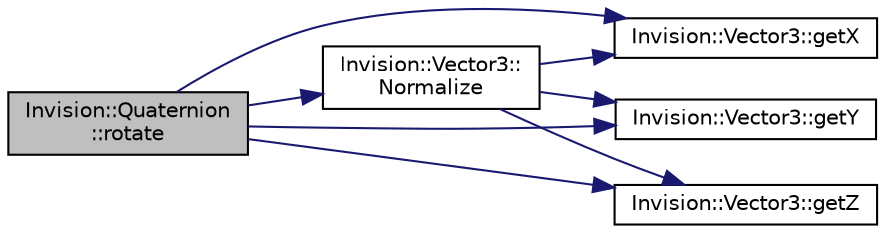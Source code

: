 digraph "Invision::Quaternion::rotate"
{
 // LATEX_PDF_SIZE
  edge [fontname="Helvetica",fontsize="10",labelfontname="Helvetica",labelfontsize="10"];
  node [fontname="Helvetica",fontsize="10",shape=record];
  rankdir="LR";
  Node1 [label="Invision::Quaternion\l::rotate",height=0.2,width=0.4,color="black", fillcolor="grey75", style="filled", fontcolor="black",tooltip=" "];
  Node1 -> Node2 [color="midnightblue",fontsize="10",style="solid",fontname="Helvetica"];
  Node2 [label="Invision::Vector3::getX",height=0.2,width=0.4,color="black", fillcolor="white", style="filled",URL="$class_invision_1_1_vector3.html#a3a197c5a7722a3a6d3741a83cfff409c",tooltip="returns X coordinate"];
  Node1 -> Node3 [color="midnightblue",fontsize="10",style="solid",fontname="Helvetica"];
  Node3 [label="Invision::Vector3::getY",height=0.2,width=0.4,color="black", fillcolor="white", style="filled",URL="$class_invision_1_1_vector3.html#a06268a0da00683ebb8690a704246d9ca",tooltip="returns Y coordinate"];
  Node1 -> Node4 [color="midnightblue",fontsize="10",style="solid",fontname="Helvetica"];
  Node4 [label="Invision::Vector3::getZ",height=0.2,width=0.4,color="black", fillcolor="white", style="filled",URL="$class_invision_1_1_vector3.html#a1103f0cdb87b9aa47c33ec2c0dad473f",tooltip="returns Z coordinate"];
  Node1 -> Node5 [color="midnightblue",fontsize="10",style="solid",fontname="Helvetica"];
  Node5 [label="Invision::Vector3::\lNormalize",height=0.2,width=0.4,color="black", fillcolor="white", style="filled",URL="$class_invision_1_1_vector3.html#ab07b0790eeecb4cb4ffd1b689891472a",tooltip="normalizes a vector"];
  Node5 -> Node2 [color="midnightblue",fontsize="10",style="solid",fontname="Helvetica"];
  Node5 -> Node3 [color="midnightblue",fontsize="10",style="solid",fontname="Helvetica"];
  Node5 -> Node4 [color="midnightblue",fontsize="10",style="solid",fontname="Helvetica"];
}
